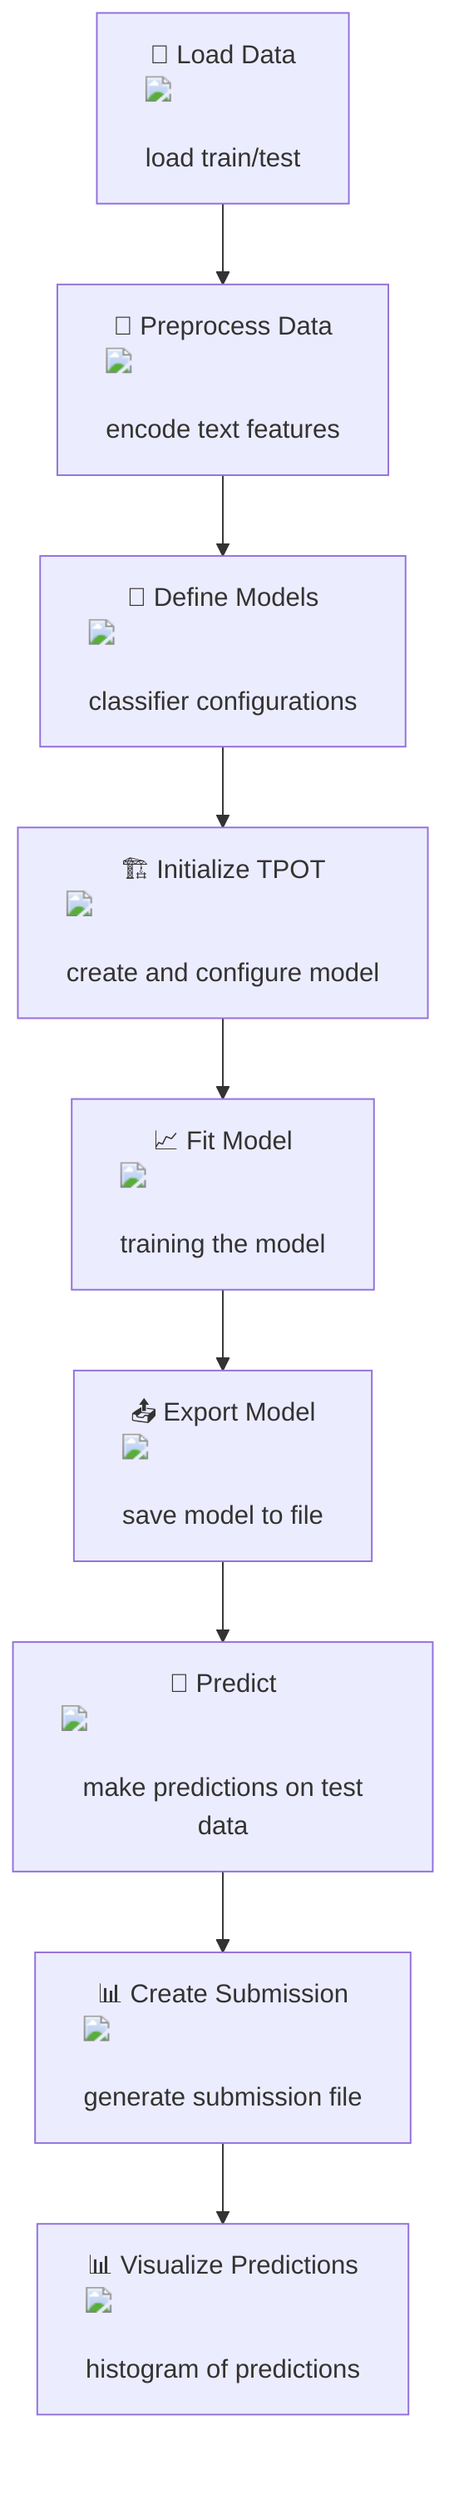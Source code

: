 flowchart TD
    A["💾 Load Data\n<img src='icons/file.svg'/> <br/> load train/test"] --> B["🔢 Preprocess Data\n<img src='icons/column_split.svg'/> <br/> encode text features"]
    B --> C["🧠 Define Models\n<img src='icons/brain.svg'/> <br/> classifier configurations"]
    C --> D["🏗️ Initialize TPOT\n<img src='icons/brain.svg'/> <br/> create and configure model"]
    D --> E["📈 Fit Model\n<img src='icons/brain.svg'/> <br/> training the model"]
    E --> F["📤 Export Model\n<img src='icons/file.svg'/> <br/> save model to file"]
    F --> G["🔮 Predict\n<img src='icons/brain.svg'/> <br/> make predictions on test data"]
    G --> H["📊 Create Submission\n<img src='icons/table.svg'/> <br/> generate submission file"]
    H --> I["📊 Visualize Predictions\n<img src='dummy_plots/hist_template.svg'/> <br/> histogram of predictions"]